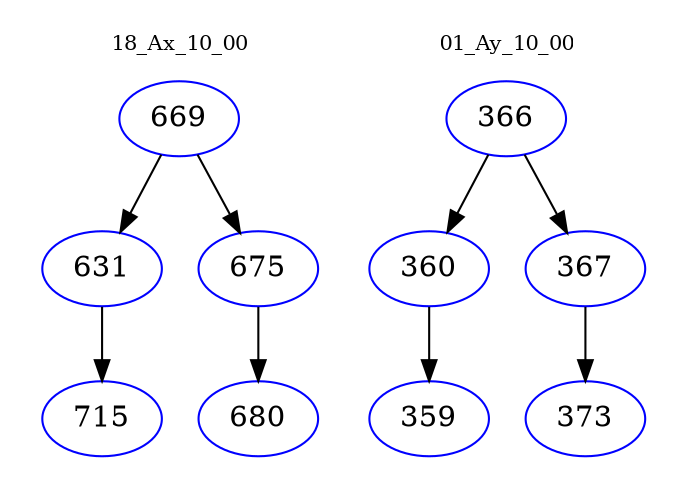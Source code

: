 digraph{
subgraph cluster_0 {
color = white
label = "18_Ax_10_00";
fontsize=10;
T0_669 [label="669", color="blue"]
T0_669 -> T0_631 [color="black"]
T0_631 [label="631", color="blue"]
T0_631 -> T0_715 [color="black"]
T0_715 [label="715", color="blue"]
T0_669 -> T0_675 [color="black"]
T0_675 [label="675", color="blue"]
T0_675 -> T0_680 [color="black"]
T0_680 [label="680", color="blue"]
}
subgraph cluster_1 {
color = white
label = "01_Ay_10_00";
fontsize=10;
T1_366 [label="366", color="blue"]
T1_366 -> T1_360 [color="black"]
T1_360 [label="360", color="blue"]
T1_360 -> T1_359 [color="black"]
T1_359 [label="359", color="blue"]
T1_366 -> T1_367 [color="black"]
T1_367 [label="367", color="blue"]
T1_367 -> T1_373 [color="black"]
T1_373 [label="373", color="blue"]
}
}
